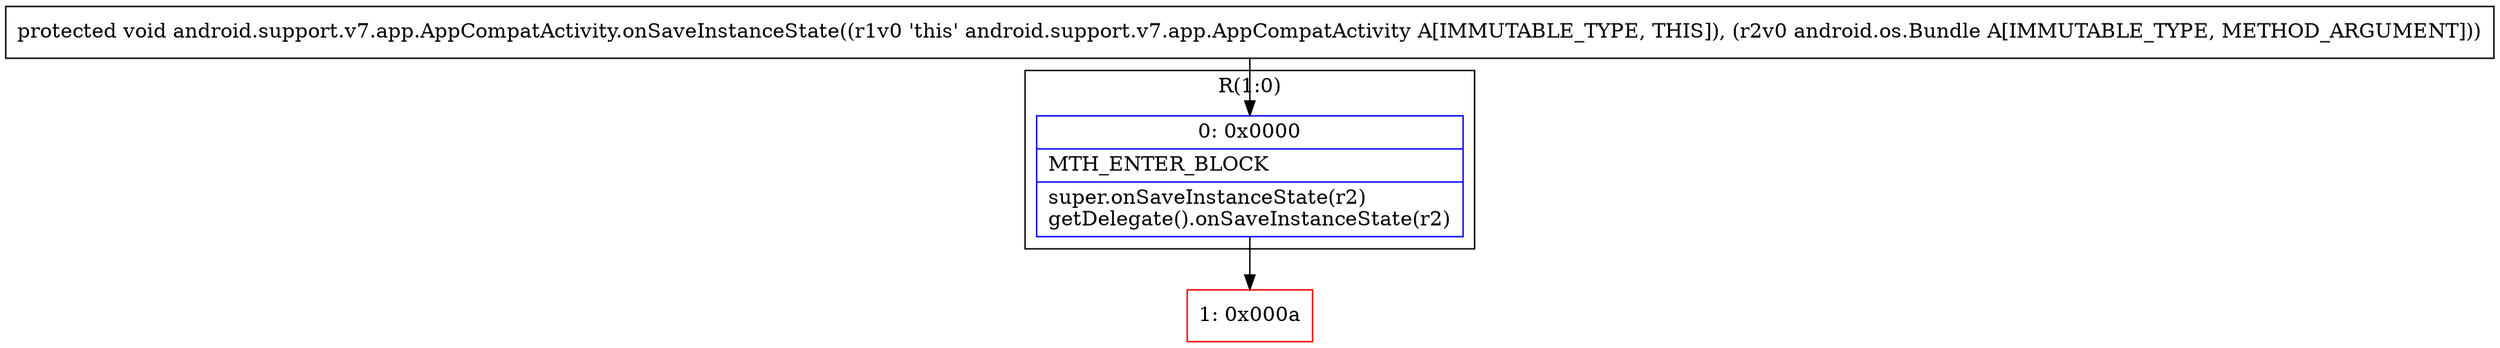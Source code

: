 digraph "CFG forandroid.support.v7.app.AppCompatActivity.onSaveInstanceState(Landroid\/os\/Bundle;)V" {
subgraph cluster_Region_1552900608 {
label = "R(1:0)";
node [shape=record,color=blue];
Node_0 [shape=record,label="{0\:\ 0x0000|MTH_ENTER_BLOCK\l|super.onSaveInstanceState(r2)\lgetDelegate().onSaveInstanceState(r2)\l}"];
}
Node_1 [shape=record,color=red,label="{1\:\ 0x000a}"];
MethodNode[shape=record,label="{protected void android.support.v7.app.AppCompatActivity.onSaveInstanceState((r1v0 'this' android.support.v7.app.AppCompatActivity A[IMMUTABLE_TYPE, THIS]), (r2v0 android.os.Bundle A[IMMUTABLE_TYPE, METHOD_ARGUMENT])) }"];
MethodNode -> Node_0;
Node_0 -> Node_1;
}


